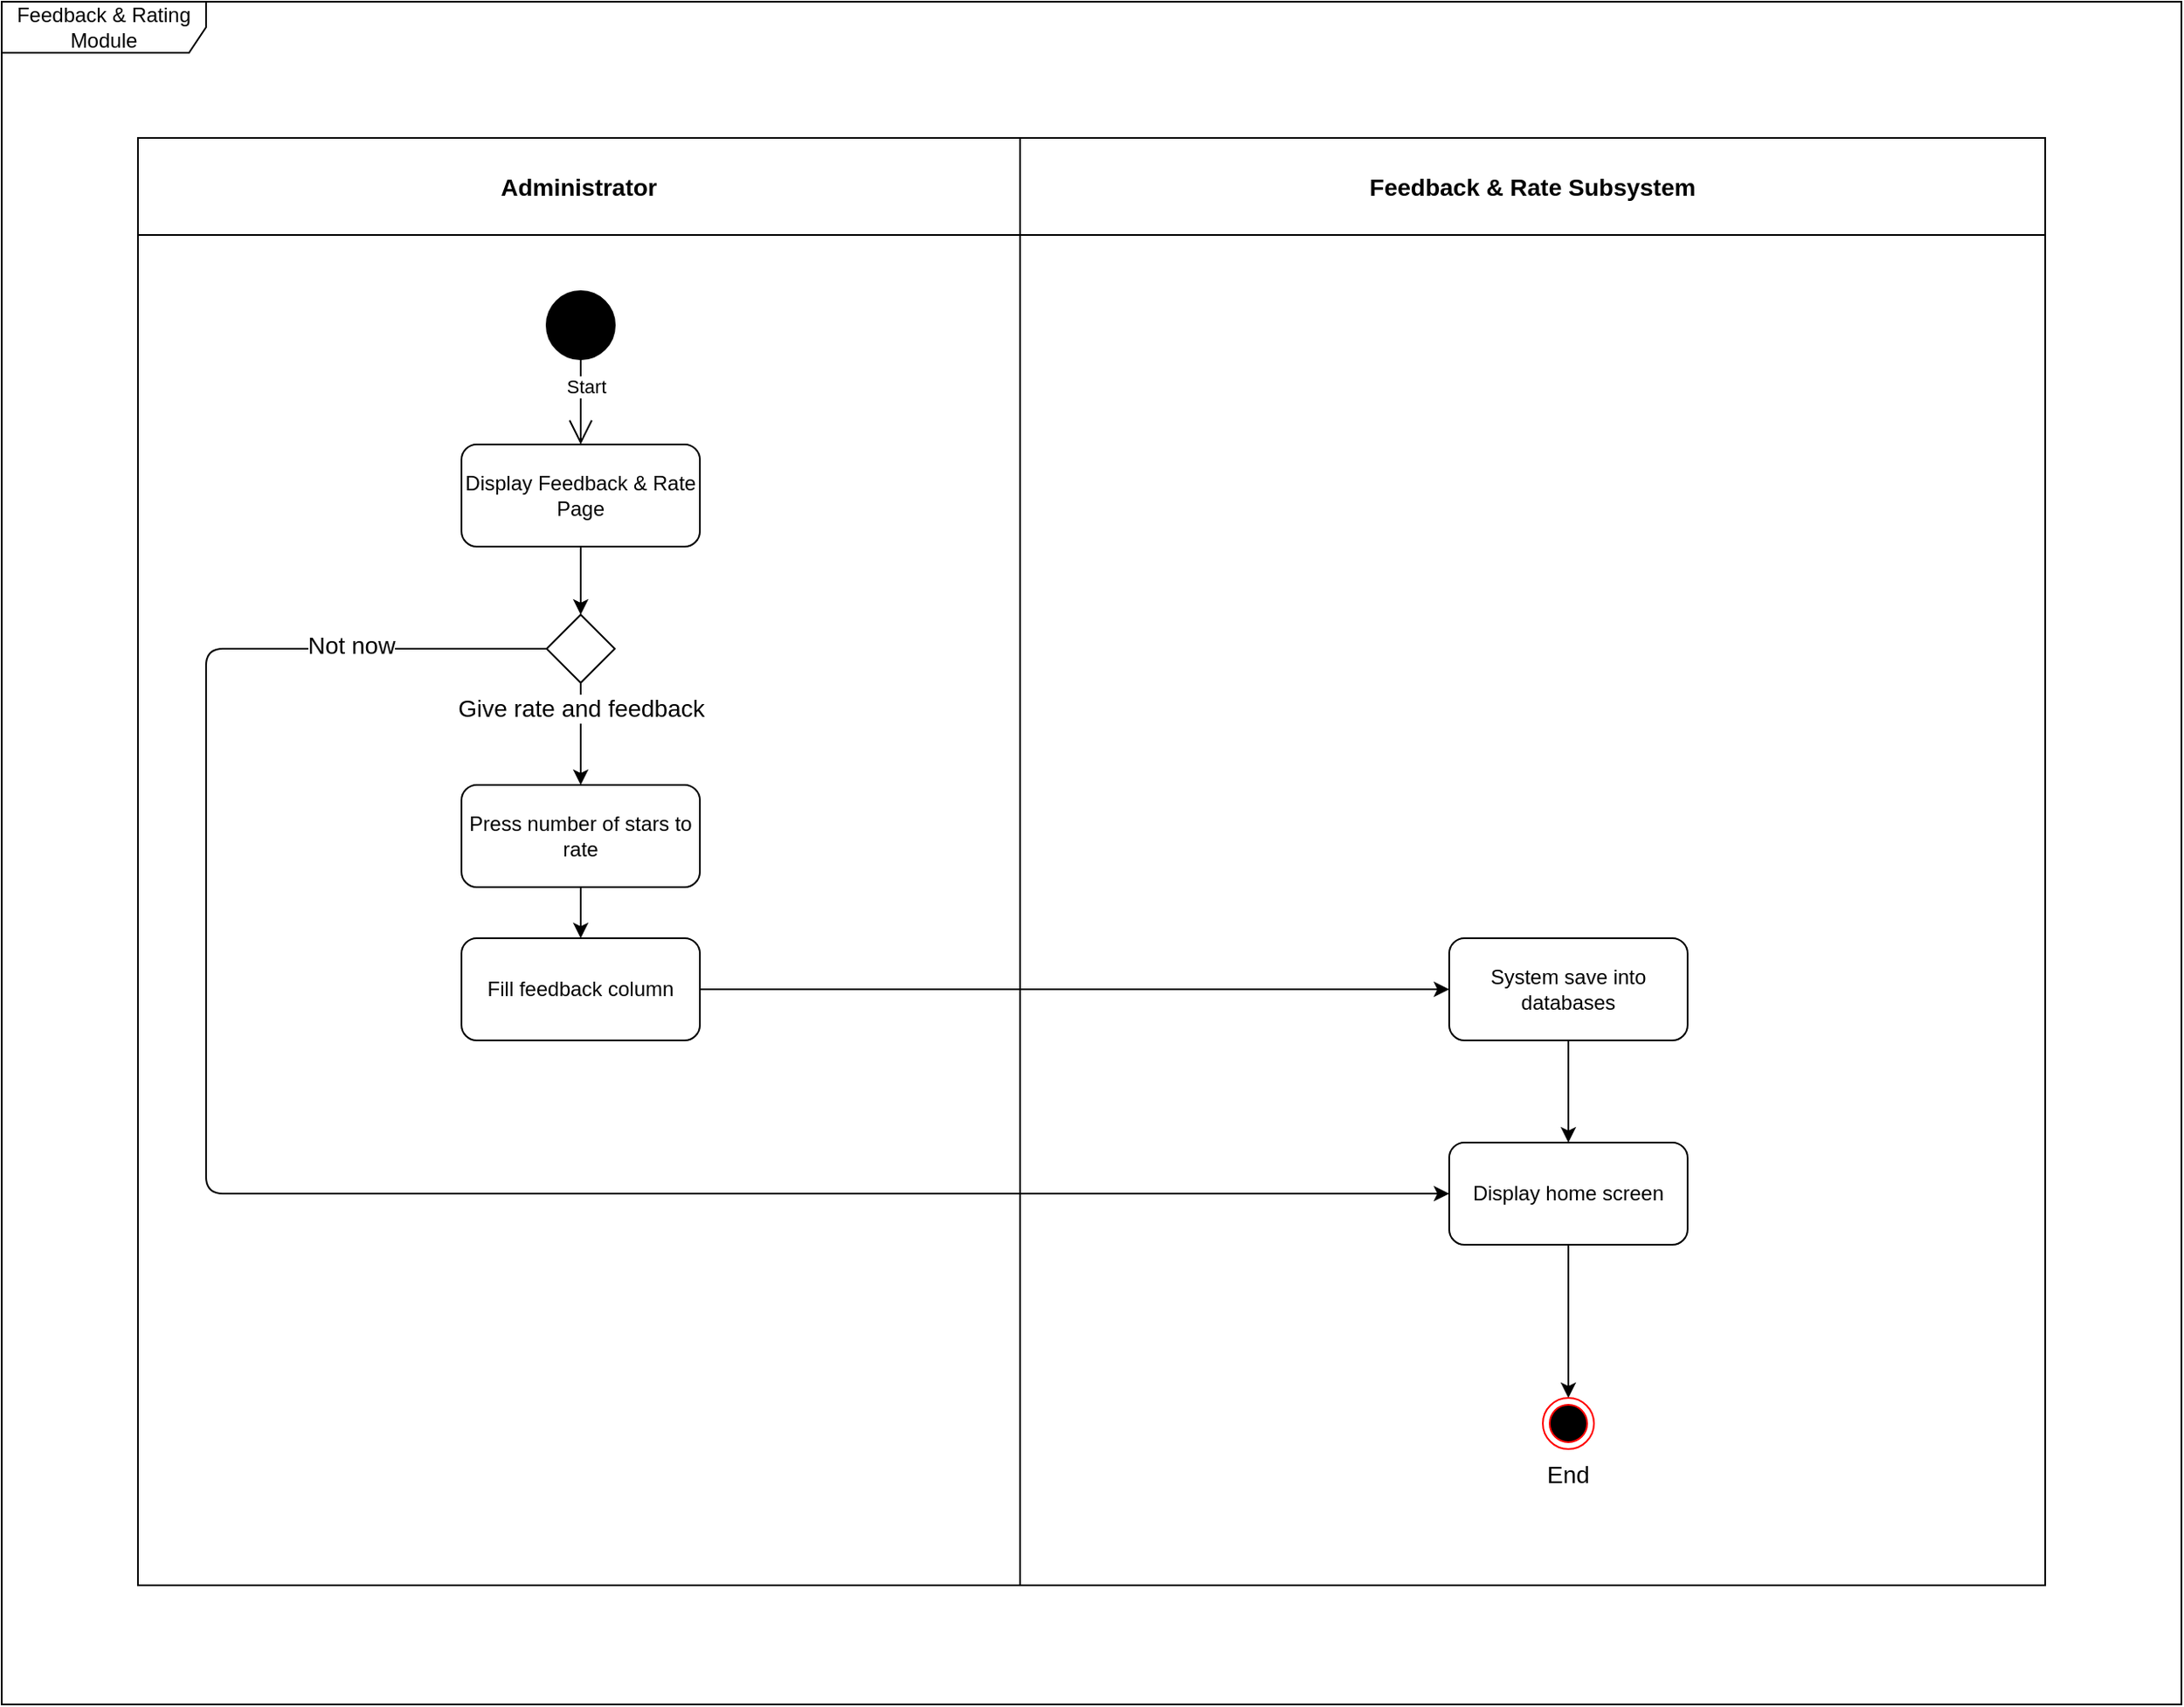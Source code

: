 <mxfile>
    <diagram id="YUqVOwQ4I9s7qpvzY5uJ" name="Page-1">
        <mxGraphModel dx="1972" dy="1136" grid="1" gridSize="10" guides="1" tooltips="1" connect="1" arrows="1" fold="1" page="1" pageScale="1" pageWidth="1654" pageHeight="2336" math="0" shadow="0">
            <root>
                <mxCell id="0"/>
                <mxCell id="1" parent="0"/>
                <mxCell id="2" value="" style="shape=table;startSize=0;container=1;collapsible=0;childLayout=tableLayout;" parent="1" vertex="1">
                    <mxGeometry x="400" y="120" width="1120" height="850" as="geometry"/>
                </mxCell>
                <mxCell id="3" value="" style="shape=tableRow;horizontal=0;startSize=0;swimlaneHead=0;swimlaneBody=0;top=0;left=0;bottom=0;right=0;collapsible=0;dropTarget=0;fillColor=none;points=[[0,0.5],[1,0.5]];portConstraint=eastwest;" parent="2" vertex="1">
                    <mxGeometry width="1120" height="57" as="geometry"/>
                </mxCell>
                <mxCell id="4" value="&lt;font style=&quot;font-size: 14px;&quot;&gt;&lt;b&gt;Administrator&lt;/b&gt;&lt;/font&gt;" style="shape=partialRectangle;html=1;whiteSpace=wrap;connectable=0;overflow=hidden;fillColor=none;top=0;left=0;bottom=0;right=0;pointerEvents=1;" parent="3" vertex="1">
                    <mxGeometry width="518" height="57" as="geometry">
                        <mxRectangle width="518" height="57" as="alternateBounds"/>
                    </mxGeometry>
                </mxCell>
                <mxCell id="5" value="&lt;font style=&quot;font-size: 14px;&quot;&gt;&lt;b&gt;Feedback &amp;amp; Rate Subsystem&lt;/b&gt;&lt;/font&gt;" style="shape=partialRectangle;html=1;whiteSpace=wrap;connectable=0;overflow=hidden;fillColor=none;top=0;left=0;bottom=0;right=0;pointerEvents=1;" parent="3" vertex="1">
                    <mxGeometry x="518" width="602" height="57" as="geometry">
                        <mxRectangle width="602" height="57" as="alternateBounds"/>
                    </mxGeometry>
                </mxCell>
                <mxCell id="6" value="" style="shape=tableRow;horizontal=0;startSize=0;swimlaneHead=0;swimlaneBody=0;top=0;left=0;bottom=0;right=0;collapsible=0;dropTarget=0;fillColor=none;points=[[0,0.5],[1,0.5]];portConstraint=eastwest;" parent="2" vertex="1">
                    <mxGeometry y="57" width="1120" height="793" as="geometry"/>
                </mxCell>
                <mxCell id="7" value="" style="shape=partialRectangle;html=1;whiteSpace=wrap;connectable=0;overflow=hidden;fillColor=none;top=0;left=0;bottom=0;right=0;pointerEvents=1;" parent="6" vertex="1">
                    <mxGeometry width="518" height="793" as="geometry">
                        <mxRectangle width="518" height="793" as="alternateBounds"/>
                    </mxGeometry>
                </mxCell>
                <mxCell id="8" value="" style="shape=partialRectangle;html=1;whiteSpace=wrap;connectable=0;overflow=hidden;fillColor=none;top=0;left=0;bottom=0;right=0;pointerEvents=1;" parent="6" vertex="1">
                    <mxGeometry x="518" width="602" height="793" as="geometry">
                        <mxRectangle width="602" height="793" as="alternateBounds"/>
                    </mxGeometry>
                </mxCell>
                <mxCell id="9" value="" style="shape=ellipse;html=1;fillColor=strokeColor;fontSize=18;fontColor=#ffffff;" parent="1" vertex="1">
                    <mxGeometry x="640" y="210" width="40" height="40" as="geometry"/>
                </mxCell>
                <mxCell id="10" style="edgeStyle=orthogonalEdgeStyle;html=1;elbow=vertical;exitX=1;exitY=0.5;exitDx=0;exitDy=0;" parent="1" source="13" target="21" edge="1">
                    <mxGeometry relative="1" as="geometry">
                        <Array as="points">
                            <mxPoint x="660" y="420"/>
                        </Array>
                    </mxGeometry>
                </mxCell>
                <mxCell id="11" value="&lt;span style=&quot;font-size: 14px;&quot;&gt;Give rate and feedback&lt;/span&gt;" style="edgeLabel;html=1;align=center;verticalAlign=middle;resizable=0;points=[];" parent="10" vertex="1" connectable="0">
                    <mxGeometry x="0.127" y="-2" relative="1" as="geometry">
                        <mxPoint x="2" y="-2" as="offset"/>
                    </mxGeometry>
                </mxCell>
                <mxCell id="12" style="edgeStyle=orthogonalEdgeStyle;html=1;entryX=0;entryY=0.5;entryDx=0;entryDy=0;elbow=vertical;exitX=0;exitY=0.5;exitDx=0;exitDy=0;" parent="1" source="13" target="19" edge="1">
                    <mxGeometry relative="1" as="geometry">
                        <Array as="points">
                            <mxPoint x="440" y="420"/>
                            <mxPoint x="440" y="740"/>
                        </Array>
                    </mxGeometry>
                </mxCell>
                <mxCell id="13" value="" style="shape=rhombus;html=1;labelPosition=right;align=left;verticalAlign=middle" parent="1" vertex="1">
                    <mxGeometry x="640" y="400" width="40" height="40" as="geometry"/>
                </mxCell>
                <mxCell id="14" value="" style="edgeStyle=elbowEdgeStyle;html=1;elbow=horizontal;align=right;verticalAlign=bottom;rounded=0;labelBackgroundColor=none;endArrow=open;endSize=12;exitX=0.5;exitY=1;exitDx=0;exitDy=0;" parent="1" source="9" target="24" edge="1">
                    <mxGeometry relative="1" as="geometry">
                        <mxPoint x="580" y="260" as="sourcePoint"/>
                        <mxPoint x="660" y="400" as="targetPoint"/>
                    </mxGeometry>
                </mxCell>
                <mxCell id="15" value="Start" style="edgeLabel;html=1;align=center;verticalAlign=middle;resizable=0;points=[];" parent="14" vertex="1" connectable="0">
                    <mxGeometry x="-0.383" y="3" relative="1" as="geometry">
                        <mxPoint as="offset"/>
                    </mxGeometry>
                </mxCell>
                <mxCell id="16" style="edgeStyle=orthogonalEdgeStyle;html=1;entryX=0;entryY=0.5;entryDx=0;entryDy=0;" parent="1" source="17" target="26" edge="1">
                    <mxGeometry relative="1" as="geometry"/>
                </mxCell>
                <mxCell id="17" value="Fill feedback column" style="rounded=1;whiteSpace=wrap;html=1;" parent="1" vertex="1">
                    <mxGeometry x="590" y="590" width="140" height="60" as="geometry"/>
                </mxCell>
                <mxCell id="18" style="edgeStyle=orthogonalEdgeStyle;html=1;entryX=0.5;entryY=0;entryDx=0;entryDy=0;" parent="1" source="19" target="22" edge="1">
                    <mxGeometry relative="1" as="geometry"/>
                </mxCell>
                <mxCell id="19" value="Display home screen" style="rounded=1;whiteSpace=wrap;html=1;" parent="1" vertex="1">
                    <mxGeometry x="1170" y="710" width="140" height="60" as="geometry"/>
                </mxCell>
                <mxCell id="20" style="edgeStyle=orthogonalEdgeStyle;html=1;entryX=0.5;entryY=0;entryDx=0;entryDy=0;elbow=vertical;exitX=0.5;exitY=1;exitDx=0;exitDy=0;" parent="1" source="21" target="17" edge="1">
                    <mxGeometry relative="1" as="geometry">
                        <mxPoint x="1030.059" y="310" as="sourcePoint"/>
                        <Array as="points"/>
                    </mxGeometry>
                </mxCell>
                <mxCell id="21" value="Press number of stars to rate" style="rounded=1;whiteSpace=wrap;html=1;" parent="1" vertex="1">
                    <mxGeometry x="590" y="500" width="140" height="60" as="geometry"/>
                </mxCell>
                <mxCell id="22" value="Ee" style="ellipse;html=1;shape=endState;fillColor=#000000;strokeColor=#ff0000;fontSize=14;" parent="1" vertex="1">
                    <mxGeometry x="1225" y="860" width="30" height="30" as="geometry"/>
                </mxCell>
                <mxCell id="23" style="edgeStyle=none;html=1;" parent="1" source="24" edge="1">
                    <mxGeometry relative="1" as="geometry">
                        <mxPoint x="660" y="400" as="targetPoint"/>
                    </mxGeometry>
                </mxCell>
                <mxCell id="24" value="Display Feedback &amp;amp; Rate Page" style="rounded=1;whiteSpace=wrap;html=1;" parent="1" vertex="1">
                    <mxGeometry x="590" y="300" width="140" height="60" as="geometry"/>
                </mxCell>
                <mxCell id="25" style="edgeStyle=orthogonalEdgeStyle;html=1;entryX=0.5;entryY=0;entryDx=0;entryDy=0;" parent="1" source="26" target="19" edge="1">
                    <mxGeometry relative="1" as="geometry"/>
                </mxCell>
                <mxCell id="26" value="System save into databases" style="rounded=1;whiteSpace=wrap;html=1;" parent="1" vertex="1">
                    <mxGeometry x="1170" y="590" width="140" height="60" as="geometry"/>
                </mxCell>
                <mxCell id="27" value="End" style="text;html=1;strokeColor=none;fillColor=none;align=center;verticalAlign=middle;whiteSpace=wrap;rounded=0;fontSize=14;" parent="1" vertex="1">
                    <mxGeometry x="1210" y="890" width="60" height="30" as="geometry"/>
                </mxCell>
                <mxCell id="28" value="&lt;font style=&quot;font-size: 14px;&quot;&gt;Not now&lt;/font&gt;" style="edgeLabel;html=1;align=center;verticalAlign=middle;resizable=0;points=[];" parent="1" vertex="1" connectable="0">
                    <mxGeometry x="850.001" y="740" as="geometry">
                        <mxPoint x="-325" y="-322" as="offset"/>
                    </mxGeometry>
                </mxCell>
                <mxCell id="30" value="Feedback &amp;amp; Rating Module" style="shape=umlFrame;whiteSpace=wrap;html=1;width=120;height=30;" parent="1" vertex="1">
                    <mxGeometry x="320" y="40" width="1280" height="1000" as="geometry"/>
                </mxCell>
            </root>
        </mxGraphModel>
    </diagram>
</mxfile>